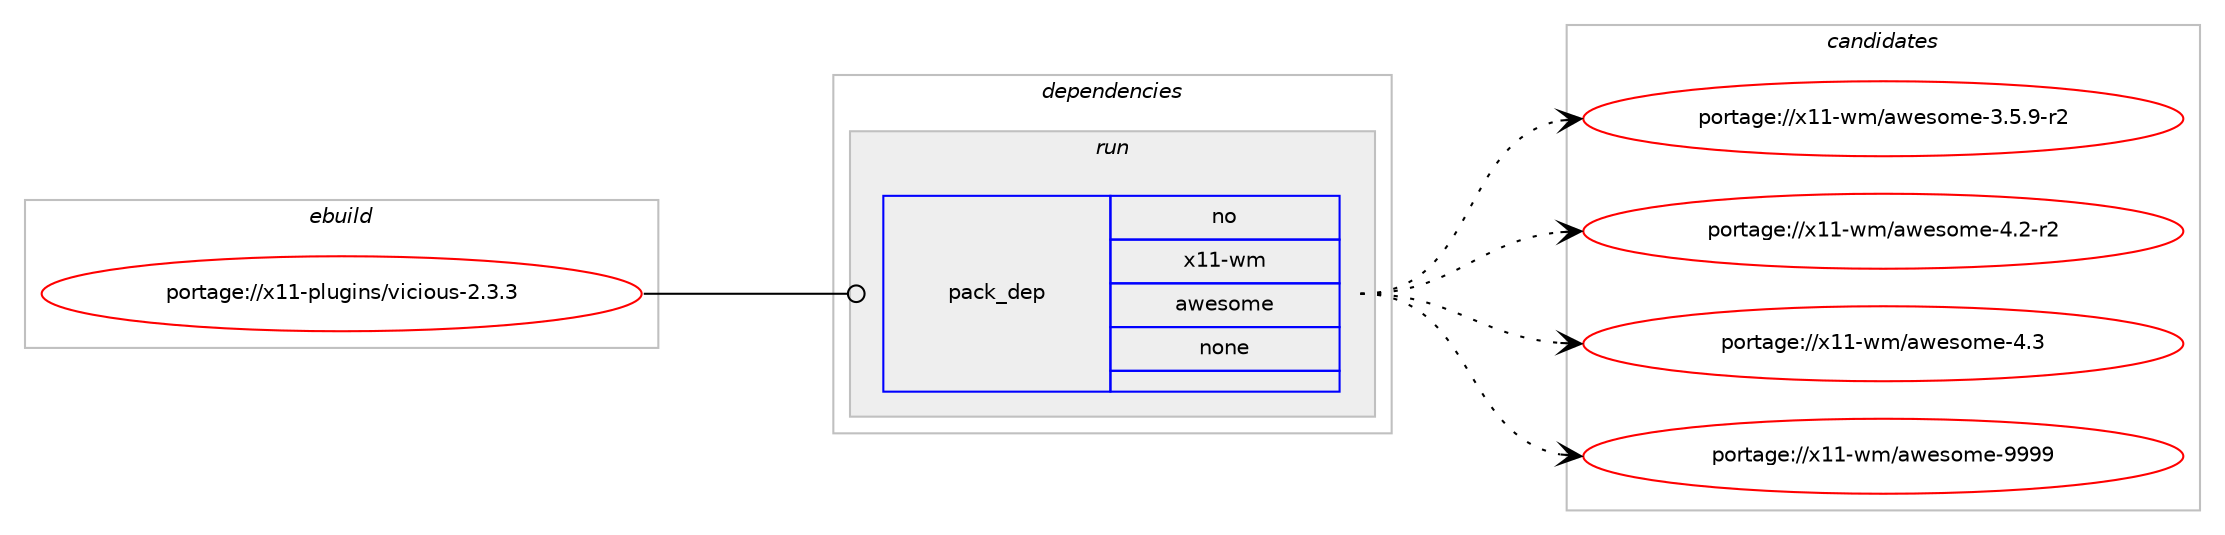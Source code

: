 digraph prolog {

# *************
# Graph options
# *************

newrank=true;
concentrate=true;
compound=true;
graph [rankdir=LR,fontname=Helvetica,fontsize=10,ranksep=1.5];#, ranksep=2.5, nodesep=0.2];
edge  [arrowhead=vee];
node  [fontname=Helvetica,fontsize=10];

# **********
# The ebuild
# **********

subgraph cluster_leftcol {
color=gray;
rank=same;
label=<<i>ebuild</i>>;
id [label="portage://x11-plugins/vicious-2.3.3", color=red, width=4, href="../x11-plugins/vicious-2.3.3.svg"];
}

# ****************
# The dependencies
# ****************

subgraph cluster_midcol {
color=gray;
label=<<i>dependencies</i>>;
subgraph cluster_compile {
fillcolor="#eeeeee";
style=filled;
label=<<i>compile</i>>;
}
subgraph cluster_compileandrun {
fillcolor="#eeeeee";
style=filled;
label=<<i>compile and run</i>>;
}
subgraph cluster_run {
fillcolor="#eeeeee";
style=filled;
label=<<i>run</i>>;
subgraph pack339416 {
dependency456494 [label=<<TABLE BORDER="0" CELLBORDER="1" CELLSPACING="0" CELLPADDING="4" WIDTH="220"><TR><TD ROWSPAN="6" CELLPADDING="30">pack_dep</TD></TR><TR><TD WIDTH="110">no</TD></TR><TR><TD>x11-wm</TD></TR><TR><TD>awesome</TD></TR><TR><TD>none</TD></TR><TR><TD></TD></TR></TABLE>>, shape=none, color=blue];
}
id:e -> dependency456494:w [weight=20,style="solid",arrowhead="odot"];
}
}

# **************
# The candidates
# **************

subgraph cluster_choices {
rank=same;
color=gray;
label=<<i>candidates</i>>;

subgraph choice339416 {
color=black;
nodesep=1;
choiceportage12049494511910947971191011151111091014551465346574511450 [label="portage://x11-wm/awesome-3.5.9-r2", color=red, width=4,href="../x11-wm/awesome-3.5.9-r2.svg"];
choiceportage1204949451191094797119101115111109101455246504511450 [label="portage://x11-wm/awesome-4.2-r2", color=red, width=4,href="../x11-wm/awesome-4.2-r2.svg"];
choiceportage120494945119109479711910111511110910145524651 [label="portage://x11-wm/awesome-4.3", color=red, width=4,href="../x11-wm/awesome-4.3.svg"];
choiceportage12049494511910947971191011151111091014557575757 [label="portage://x11-wm/awesome-9999", color=red, width=4,href="../x11-wm/awesome-9999.svg"];
dependency456494:e -> choiceportage12049494511910947971191011151111091014551465346574511450:w [style=dotted,weight="100"];
dependency456494:e -> choiceportage1204949451191094797119101115111109101455246504511450:w [style=dotted,weight="100"];
dependency456494:e -> choiceportage120494945119109479711910111511110910145524651:w [style=dotted,weight="100"];
dependency456494:e -> choiceportage12049494511910947971191011151111091014557575757:w [style=dotted,weight="100"];
}
}

}
